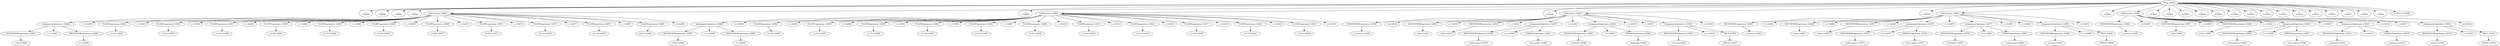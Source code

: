 digraph {

"Prog_52838"->"<
>52839";
"Prog_52838"->"<
>52840";
"Prog_52838"->"<
>52841";
"Prog_52838"->"<
>52842";
"Prog_52838"->"CallFunction_52843";
"CallFunction_52843"->"AssignmentOpetators_52844";
"AssignmentOpetators_52844"->"IDENTIFIERExpression_52845";
"IDENTIFIERExpression_52845"->"<Alc>52846";
"AssignmentOpetators_52844"->"<<->52847";
"AssignmentOpetators_52844"->"IDENTIFIERExpression_52848";
"IDENTIFIERExpression_52848"->"<c>52849";
"CallFunction_52843"->"<(>52850";
"CallFunction_52843"->"FLOATExpression_52851";
"FLOATExpression_52851"->"<4.02>52852";
"CallFunction_52843"->"<,>52853";
"CallFunction_52843"->"FLOATExpression_52854";
"FLOATExpression_52854"->"<4.52>52855";
"CallFunction_52843"->"<,>52856";
"CallFunction_52843"->"FLOATExpression_52857";
"FLOATExpression_52857"->"<4.79>52858";
"CallFunction_52843"->"<,>52859";
"CallFunction_52843"->"FLOATExpression_52860";
"FLOATExpression_52860"->"<4.89>52861";
"CallFunction_52843"->"<,>52862";
"CallFunction_52843"->"FLOATExpression_52863";
"FLOATExpression_52863"->"<5.27>52864";
"CallFunction_52843"->"<,>52865";
"CallFunction_52843"->"FLOATExpression_52866";
"FLOATExpression_52866"->"<5.63>52867";
"CallFunction_52843"->"<,>52868";
"CallFunction_52843"->"FLOATExpression_52869";
"FLOATExpression_52869"->"<5.89>52870";
"CallFunction_52843"->"<,>52871";
"CallFunction_52843"->"FLOATExpression_52872";
"FLOATExpression_52872"->"<6.08>52873";
"CallFunction_52843"->"<,>52874";
"CallFunction_52843"->"FLOATExpression_52875";
"FLOATExpression_52875"->"<6.13>52876";
"CallFunction_52843"->"<,>52877";
"CallFunction_52843"->"FLOATExpression_52878";
"FLOATExpression_52878"->"<6.19>52879";
"CallFunction_52843"->"<,>52880";
"CallFunction_52843"->"FLOATExpression_52881";
"FLOATExpression_52881"->"<6.47>52882";
"CallFunction_52843"->"<)>52883";
"Prog_52838"->"<
>52884";
"Prog_52838"->"CallFunction_52885";
"CallFunction_52885"->"AssignmentOpetators_52886";
"AssignmentOpetators_52886"->"IDENTIFIERExpression_52887";
"IDENTIFIERExpression_52887"->"<Tob>52888";
"AssignmentOpetators_52886"->"<<->52889";
"AssignmentOpetators_52886"->"IDENTIFIERExpression_52890";
"IDENTIFIERExpression_52890"->"<c>52891";
"CallFunction_52885"->"<(>52892";
"CallFunction_52885"->"FLOATExpression_52893";
"FLOATExpression_52893"->"<4.56>52894";
"CallFunction_52885"->"<,>52895";
"CallFunction_52885"->"FLOATExpression_52896";
"FLOATExpression_52896"->"<2.92>52897";
"CallFunction_52885"->"<,>52898";
"CallFunction_52885"->"FLOATExpression_52899";
"FLOATExpression_52899"->"<2.71>52900";
"CallFunction_52885"->"<,>52901";
"CallFunction_52885"->"FLOATExpression_52902";
"FLOATExpression_52902"->"<3.34>52903";
"CallFunction_52885"->"<,>52904";
"CallFunction_52885"->"FLOATExpression_52905";
"FLOATExpression_52905"->"<3.53>52906";
"CallFunction_52885"->"<,>52907";
"CallFunction_52885"->"FLOATExpression_52908";
"FLOATExpression_52908"->"<3.47>52909";
"CallFunction_52885"->"<,>52910";
"CallFunction_52885"->"FLOATExpression_52911";
"FLOATExpression_52911"->"<3.20>52912";
"CallFunction_52885"->"<,>52913";
"CallFunction_52885"->"FLOATExpression_52914";
"FLOATExpression_52914"->"<4.51>52915";
"CallFunction_52885"->"<,>52916";
"CallFunction_52885"->"FLOATExpression_52917";
"FLOATExpression_52917"->"<3.76>52918";
"CallFunction_52885"->"<,>52919";
"CallFunction_52885"->"FLOATExpression_52920";
"FLOATExpression_52920"->"<3.77>52921";
"CallFunction_52885"->"<,>52922";
"CallFunction_52885"->"FLOATExpression_52923";
"FLOATExpression_52923"->"<4.03>52924";
"CallFunction_52885"->"<)>52925";
"Prog_52838"->"<
>52926";
"Prog_52838"->"CallFunction_52927";
"CallFunction_52927"->"IDENTIFIERExpression_52928";
"IDENTIFIERExpression_52928"->"<cor.test>52929";
"CallFunction_52927"->"<(>52930";
"CallFunction_52927"->"IDENTIFIERExpression_52931";
"IDENTIFIERExpression_52931"->"<Alc>52932";
"CallFunction_52927"->"<,>52933";
"CallFunction_52927"->"IDENTIFIERExpression_52934";
"IDENTIFIERExpression_52934"->"<Tob>52935";
"CallFunction_52927"->"<,>52936";
"CallFunction_52927"->"AssignmentOpetators_52937";
"AssignmentOpetators_52937"->"IDENTIFIERExpression_52938";
"IDENTIFIERExpression_52938"->"<alternative>52939";
"AssignmentOpetators_52937"->"<=>52940";
"AssignmentOpetators_52937"->"STRINGExpression_52941";
"STRINGExpression_52941"->"<two.sided>52942";
"CallFunction_52927"->"<,>52943";
"CallFunction_52927"->"AssignmentOpetators_52944";
"AssignmentOpetators_52944"->"IDENTIFIERExpression_52945";
"IDENTIFIERExpression_52945"->"<method>52946";
"AssignmentOpetators_52944"->"<=>52947";
"AssignmentOpetators_52944"->"STRINGExpression_52948";
"STRINGExpression_52948"->"<kendall>52949";
"CallFunction_52927"->"<,>52950";
"CallFunction_52927"->"<,>52951";
"CallFunction_52927"->"AssignmentOpetators_52952";
"AssignmentOpetators_52952"->"IDENTIFIERExpression_52953";
"IDENTIFIERExpression_52953"->"<exact>52954";
"AssignmentOpetators_52952"->"<=>52955";
"AssignmentOpetators_52952"->"TRUE_52956";
"TRUE_52956"->"<TRUE>52957";
"CallFunction_52927"->"<)>52958";
"Prog_52838"->"<
>52959";
"Prog_52838"->"CallFunction_52960";
"CallFunction_52960"->"IDENTIFIERExpression_52961";
"IDENTIFIERExpression_52961"->"<cor.test>52962";
"CallFunction_52960"->"<(>52963";
"CallFunction_52960"->"IDENTIFIERExpression_52964";
"IDENTIFIERExpression_52964"->"<Alc>52965";
"CallFunction_52960"->"<,>52966";
"CallFunction_52960"->"IDENTIFIERExpression_52967";
"IDENTIFIERExpression_52967"->"<Tob>52968";
"CallFunction_52960"->"<,>52969";
"CallFunction_52960"->"AssignmentOpetators_52970";
"AssignmentOpetators_52970"->"IDENTIFIERExpression_52971";
"IDENTIFIERExpression_52971"->"<alternative>52972";
"AssignmentOpetators_52970"->"<=>52973";
"AssignmentOpetators_52970"->"STRINGExpression_52974";
"STRINGExpression_52974"->"<two.sided>52975";
"CallFunction_52960"->"<,>52976";
"CallFunction_52960"->"AssignmentOpetators_52977";
"AssignmentOpetators_52977"->"IDENTIFIERExpression_52978";
"IDENTIFIERExpression_52978"->"<method>52979";
"AssignmentOpetators_52977"->"<=>52980";
"AssignmentOpetators_52977"->"STRINGExpression_52981";
"STRINGExpression_52981"->"<spearman>52982";
"CallFunction_52960"->"<,>52983";
"CallFunction_52960"->"<,>52984";
"CallFunction_52960"->"AssignmentOpetators_52985";
"AssignmentOpetators_52985"->"IDENTIFIERExpression_52986";
"IDENTIFIERExpression_52986"->"<exact>52987";
"AssignmentOpetators_52985"->"<=>52988";
"AssignmentOpetators_52985"->"TRUE_52989";
"TRUE_52989"->"<TRUE>52990";
"CallFunction_52960"->"<)>52991";
"Prog_52838"->"<
>52992";
"Prog_52838"->"CallFunction_52993";
"CallFunction_52993"->"IDENTIFIERExpression_52994";
"IDENTIFIERExpression_52994"->"<cor.test>52995";
"CallFunction_52993"->"<(>52996";
"CallFunction_52993"->"IDENTIFIERExpression_52997";
"IDENTIFIERExpression_52997"->"<Alc>52998";
"CallFunction_52993"->"<,>52999";
"CallFunction_52993"->"IDENTIFIERExpression_53000";
"IDENTIFIERExpression_53000"->"<Tob>53001";
"CallFunction_52993"->"<,>53002";
"CallFunction_52993"->"AssignmentOpetators_53003";
"AssignmentOpetators_53003"->"IDENTIFIERExpression_53004";
"IDENTIFIERExpression_53004"->"<alternative>53005";
"AssignmentOpetators_53003"->"<=>53006";
"AssignmentOpetators_53003"->"STRINGExpression_53007";
"STRINGExpression_53007"->"<two.sided>53008";
"CallFunction_52993"->"<,>53009";
"CallFunction_52993"->"AssignmentOpetators_53010";
"AssignmentOpetators_53010"->"IDENTIFIERExpression_53011";
"IDENTIFIERExpression_53011"->"<method>53012";
"AssignmentOpetators_53010"->"<=>53013";
"AssignmentOpetators_53010"->"STRINGExpression_53014";
"STRINGExpression_53014"->"<pearson>53015";
"CallFunction_52993"->"<,>53016";
"CallFunction_52993"->"<,>53017";
"CallFunction_52993"->"AssignmentOpetators_53018";
"AssignmentOpetators_53018"->"IDENTIFIERExpression_53019";
"IDENTIFIERExpression_53019"->"<exact>53020";
"AssignmentOpetators_53018"->"<=>53021";
"AssignmentOpetators_53018"->"TRUE_53022";
"TRUE_53022"->"<TRUE>53023";
"CallFunction_52993"->"<)>53024";
"Prog_52838"->"<
>53025";
"Prog_52838"->"<
>53026";
"Prog_52838"->"<
>53027";
"Prog_52838"->"<
>53028";
"Prog_52838"->"<
>53029";
"Prog_52838"->"<
>53030";
"Prog_52838"->"<
>53031";
"Prog_52838"->"<
>53032";
"Prog_52838"->"<
>53033";
"Prog_52838"->"<
>53034";
"Prog_52838"->"<
>53035";
"Prog_52838"->"<
>53036";
"Prog_52838"->"<
>53037";
"Prog_52838"->"<
>53038";
"Prog_52838"->"<
>53039";
"Prog_52838"->"<<EOF>>53040";
}
